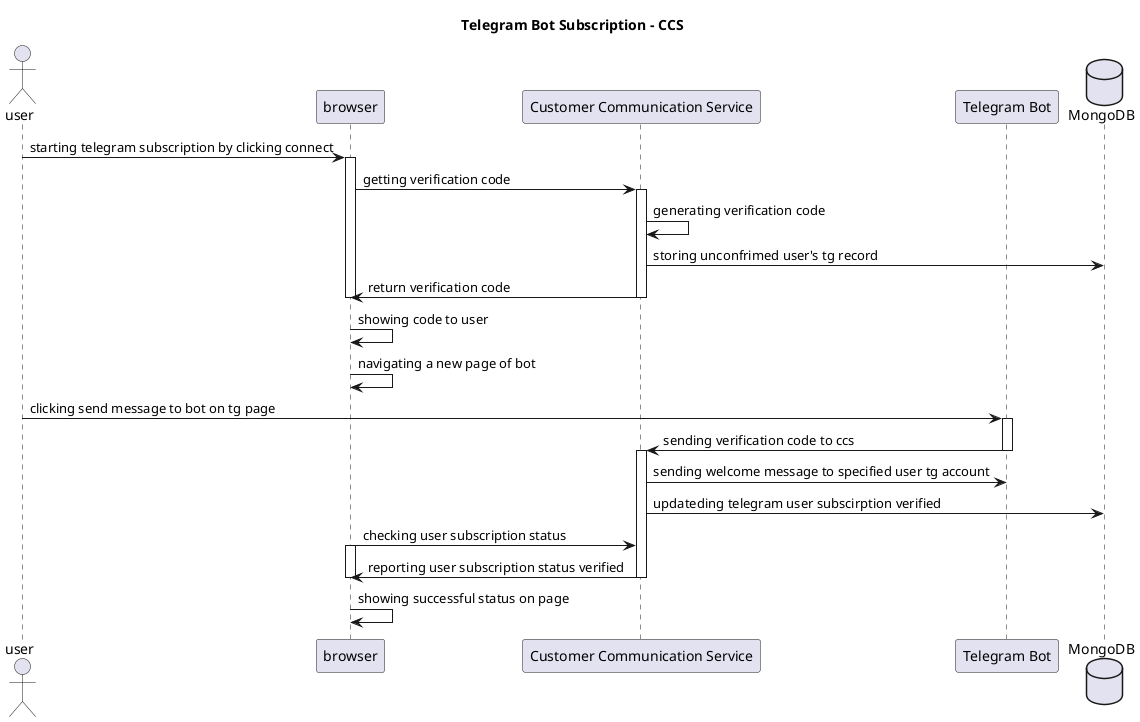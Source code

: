 @startuml
title Telegram Bot Subscription - CCS

actor "user" as u
participant "browser" as b
participant "Customer Communication Service" as s
participant "Telegram Bot" as tg
database "MongoDB" as db

u -> b: starting telegram subscription by clicking connect
activate b
b -> s: getting verification code
activate s
s -> s: generating verification code
s -> db: storing unconfrimed user's tg record
s -> b: return verification code
deactivate s
deactivate b

b -> b: showing code to user
b -> b: navigating a new page of bot
u -> tg: clicking send message to bot on tg page
activate tg
tg -> s: sending verification code to ccs
deactivate tg

activate s
s -> tg: sending welcome message to specified user tg account
s -> db: updateding telegram user subscirption verified

b -> s: checking user subscription status
activate b

s -> b: reporting user subscription status verified
deactivate b
deactivate s

b -> b: showing successful status on page

@enduml
